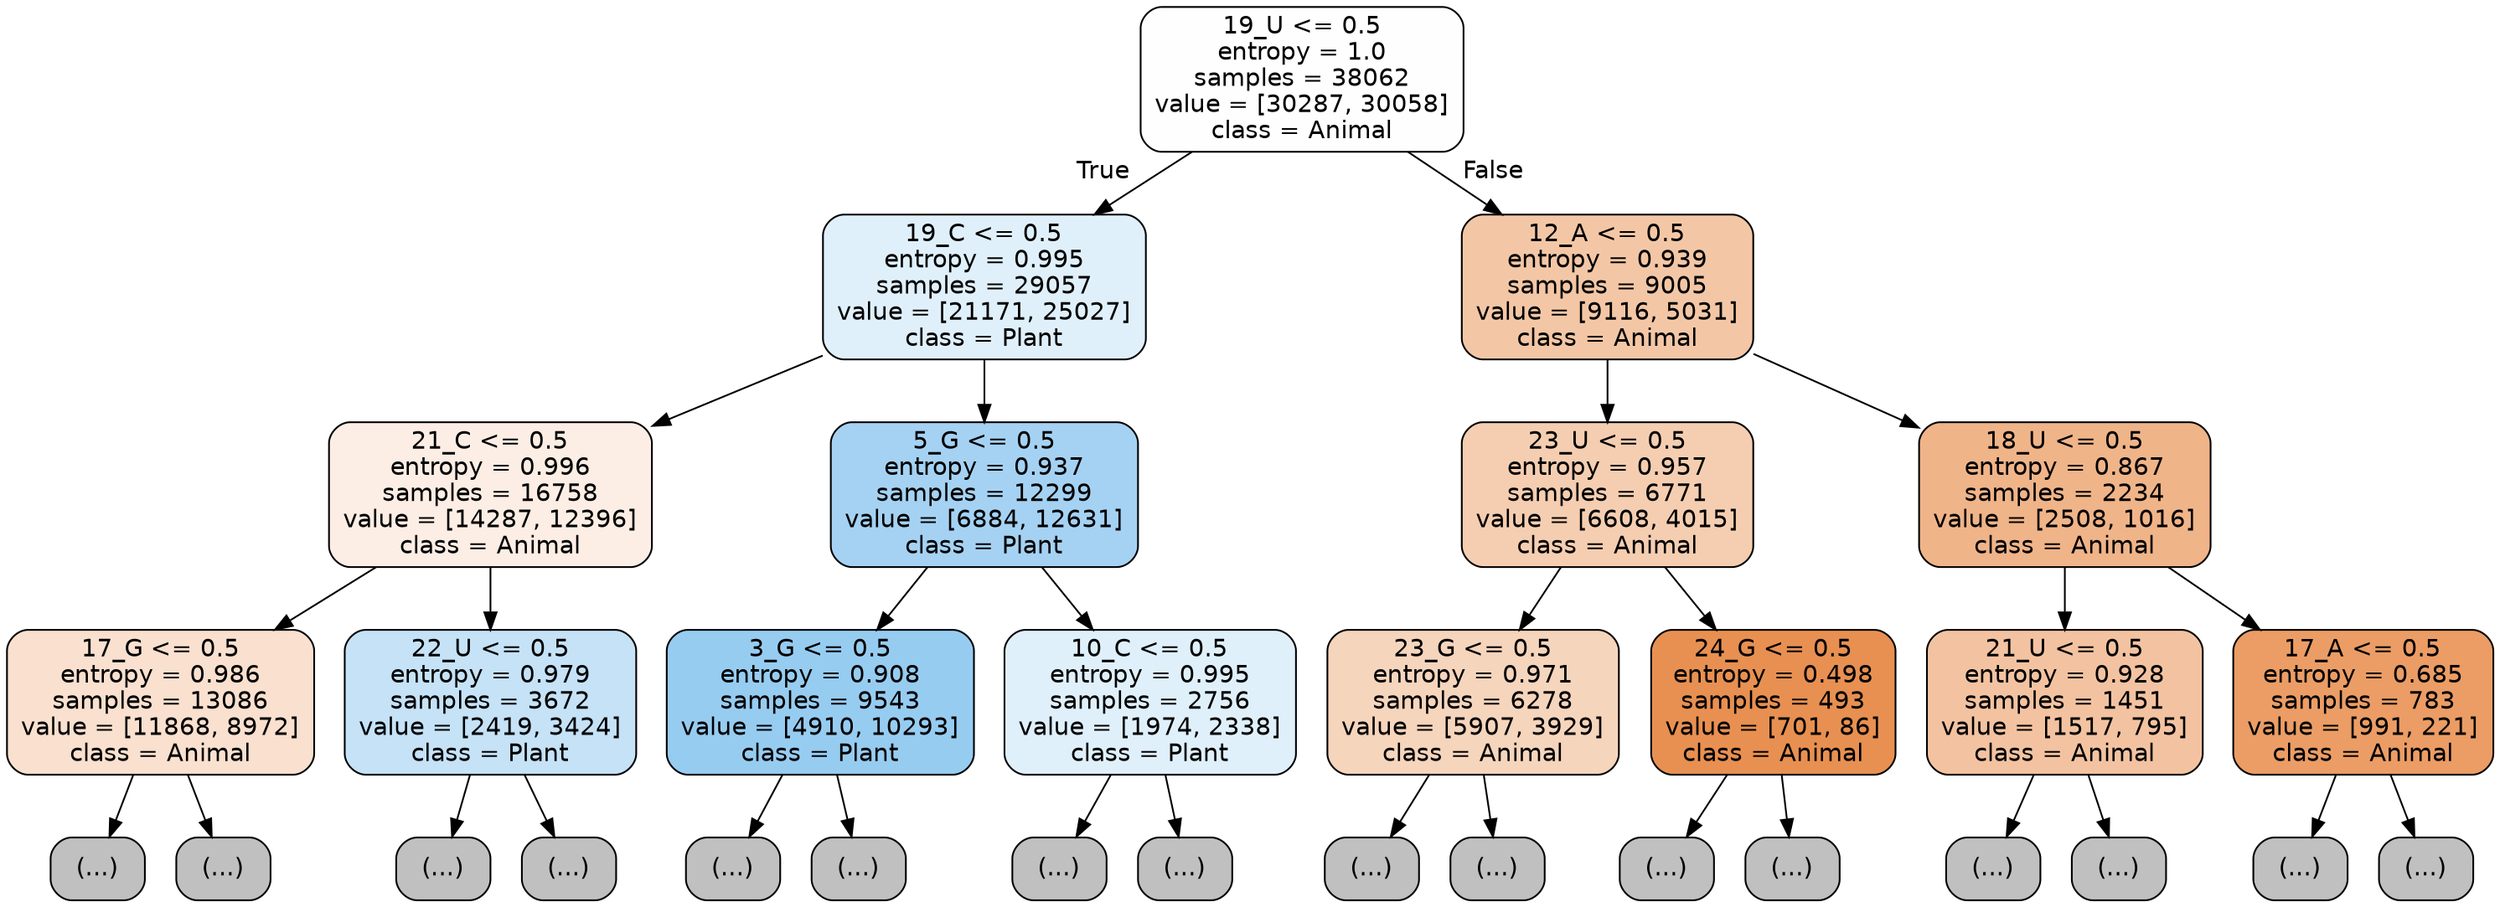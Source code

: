 digraph Tree {
node [shape=box, style="filled, rounded", color="black", fontname="helvetica"] ;
edge [fontname="helvetica"] ;
0 [label="19_U <= 0.5\nentropy = 1.0\nsamples = 38062\nvalue = [30287, 30058]\nclass = Animal", fillcolor="#fffefe"] ;
1 [label="19_C <= 0.5\nentropy = 0.995\nsamples = 29057\nvalue = [21171, 25027]\nclass = Plant", fillcolor="#e0f0fb"] ;
0 -> 1 [labeldistance=2.5, labelangle=45, headlabel="True"] ;
2 [label="21_C <= 0.5\nentropy = 0.996\nsamples = 16758\nvalue = [14287, 12396]\nclass = Animal", fillcolor="#fceee5"] ;
1 -> 2 ;
3 [label="17_G <= 0.5\nentropy = 0.986\nsamples = 13086\nvalue = [11868, 8972]\nclass = Animal", fillcolor="#f9e0cf"] ;
2 -> 3 ;
4 [label="(...)", fillcolor="#C0C0C0"] ;
3 -> 4 ;
4869 [label="(...)", fillcolor="#C0C0C0"] ;
3 -> 4869 ;
6596 [label="22_U <= 0.5\nentropy = 0.979\nsamples = 3672\nvalue = [2419, 3424]\nclass = Plant", fillcolor="#c5e2f7"] ;
2 -> 6596 ;
6597 [label="(...)", fillcolor="#C0C0C0"] ;
6596 -> 6597 ;
7964 [label="(...)", fillcolor="#C0C0C0"] ;
6596 -> 7964 ;
8271 [label="5_G <= 0.5\nentropy = 0.937\nsamples = 12299\nvalue = [6884, 12631]\nclass = Plant", fillcolor="#a5d2f3"] ;
1 -> 8271 ;
8272 [label="3_G <= 0.5\nentropy = 0.908\nsamples = 9543\nvalue = [4910, 10293]\nclass = Plant", fillcolor="#97ccf1"] ;
8271 -> 8272 ;
8273 [label="(...)", fillcolor="#C0C0C0"] ;
8272 -> 8273 ;
10452 [label="(...)", fillcolor="#C0C0C0"] ;
8272 -> 10452 ;
11399 [label="10_C <= 0.5\nentropy = 0.995\nsamples = 2756\nvalue = [1974, 2338]\nclass = Plant", fillcolor="#e0f0fb"] ;
8271 -> 11399 ;
11400 [label="(...)", fillcolor="#C0C0C0"] ;
11399 -> 11400 ;
12207 [label="(...)", fillcolor="#C0C0C0"] ;
11399 -> 12207 ;
12472 [label="12_A <= 0.5\nentropy = 0.939\nsamples = 9005\nvalue = [9116, 5031]\nclass = Animal", fillcolor="#f3c7a6"] ;
0 -> 12472 [labeldistance=2.5, labelangle=-45, headlabel="False"] ;
12473 [label="23_U <= 0.5\nentropy = 0.957\nsamples = 6771\nvalue = [6608, 4015]\nclass = Animal", fillcolor="#f5ceb1"] ;
12472 -> 12473 ;
12474 [label="23_G <= 0.5\nentropy = 0.971\nsamples = 6278\nvalue = [5907, 3929]\nclass = Animal", fillcolor="#f6d5bd"] ;
12473 -> 12474 ;
12475 [label="(...)", fillcolor="#C0C0C0"] ;
12474 -> 12475 ;
15472 [label="(...)", fillcolor="#C0C0C0"] ;
12474 -> 15472 ;
15603 [label="24_G <= 0.5\nentropy = 0.498\nsamples = 493\nvalue = [701, 86]\nclass = Animal", fillcolor="#e89051"] ;
12473 -> 15603 ;
15604 [label="(...)", fillcolor="#C0C0C0"] ;
15603 -> 15604 ;
15719 [label="(...)", fillcolor="#C0C0C0"] ;
15603 -> 15719 ;
15750 [label="18_U <= 0.5\nentropy = 0.867\nsamples = 2234\nvalue = [2508, 1016]\nclass = Animal", fillcolor="#f0b489"] ;
12472 -> 15750 ;
15751 [label="21_U <= 0.5\nentropy = 0.928\nsamples = 1451\nvalue = [1517, 795]\nclass = Animal", fillcolor="#f3c3a1"] ;
15750 -> 15751 ;
15752 [label="(...)", fillcolor="#C0C0C0"] ;
15751 -> 15752 ;
16359 [label="(...)", fillcolor="#C0C0C0"] ;
15751 -> 16359 ;
16528 [label="17_A <= 0.5\nentropy = 0.685\nsamples = 783\nvalue = [991, 221]\nclass = Animal", fillcolor="#eb9d65"] ;
15750 -> 16528 ;
16529 [label="(...)", fillcolor="#C0C0C0"] ;
16528 -> 16529 ;
16790 [label="(...)", fillcolor="#C0C0C0"] ;
16528 -> 16790 ;
}